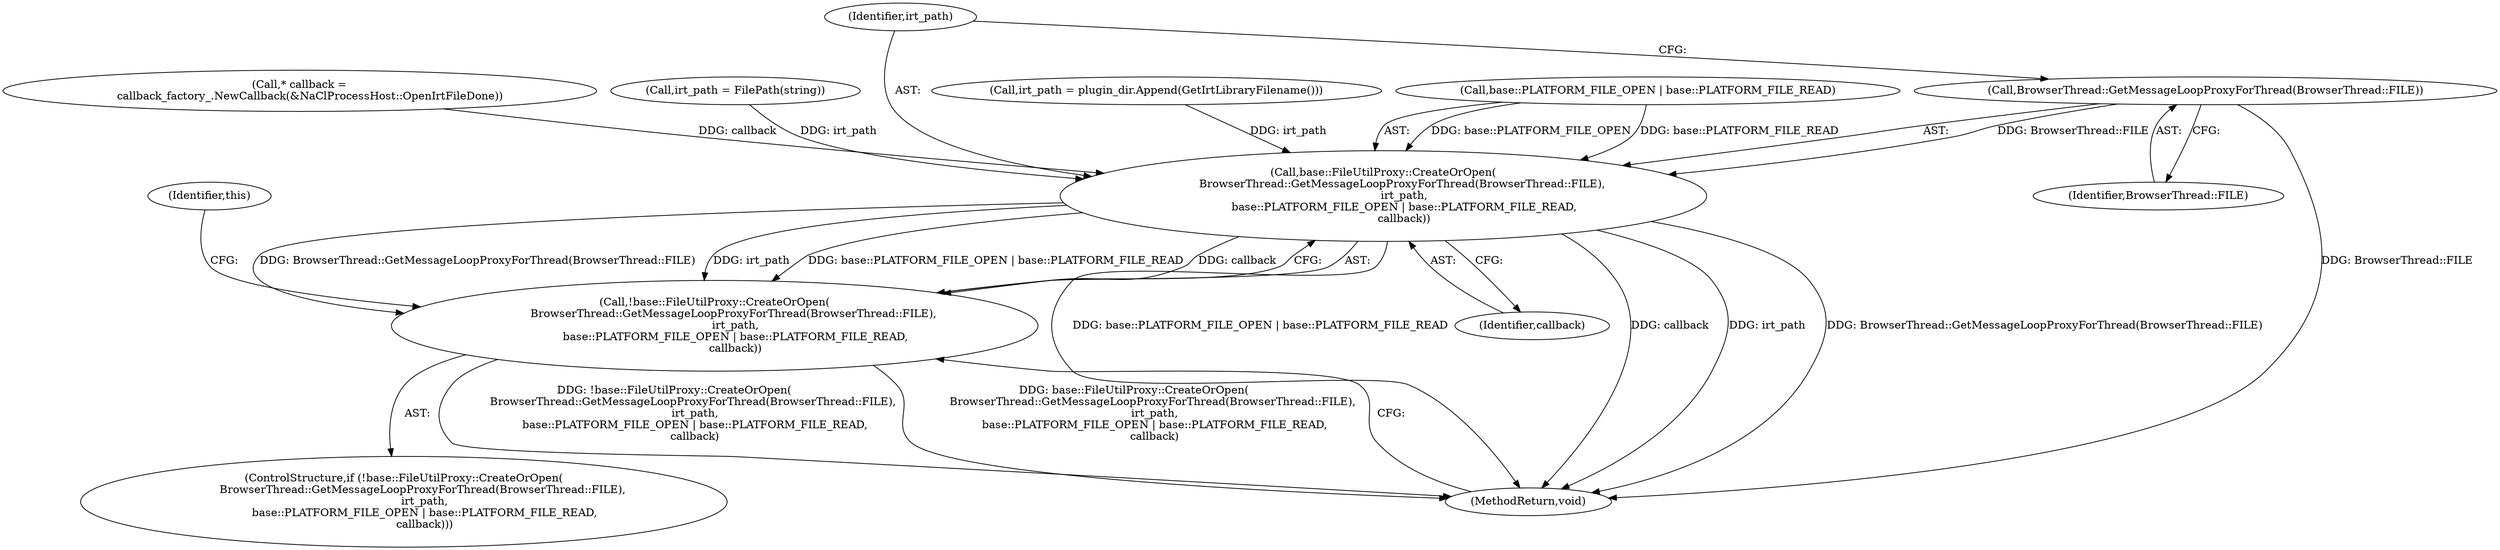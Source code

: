 digraph "0_Chrome_4c19b042ea31bd393d2265656f94339d1c3d82ff_1@API" {
"1000148" [label="(Call,BrowserThread::GetMessageLoopProxyForThread(BrowserThread::FILE))"];
"1000147" [label="(Call,base::FileUtilProxy::CreateOrOpen(\n           BrowserThread::GetMessageLoopProxyForThread(BrowserThread::FILE),\n            irt_path,\n            base::PLATFORM_FILE_OPEN | base::PLATFORM_FILE_READ,\n            callback))"];
"1000146" [label="(Call,!base::FileUtilProxy::CreateOrOpen(\n           BrowserThread::GetMessageLoopProxyForThread(BrowserThread::FILE),\n            irt_path,\n            base::PLATFORM_FILE_OPEN | base::PLATFORM_FILE_READ,\n            callback))"];
"1000146" [label="(Call,!base::FileUtilProxy::CreateOrOpen(\n           BrowserThread::GetMessageLoopProxyForThread(BrowserThread::FILE),\n            irt_path,\n            base::PLATFORM_FILE_OPEN | base::PLATFORM_FILE_READ,\n            callback))"];
"1000154" [label="(Identifier,callback)"];
"1000157" [label="(Identifier,this)"];
"1000114" [label="(Call,irt_path = FilePath(string))"];
"1000140" [label="(Call,* callback =\n      callback_factory_.NewCallback(&NaClProcessHost::OpenIrtFileDone))"];
"1000145" [label="(ControlStructure,if (!base::FileUtilProxy::CreateOrOpen(\n           BrowserThread::GetMessageLoopProxyForThread(BrowserThread::FILE),\n            irt_path,\n            base::PLATFORM_FILE_OPEN | base::PLATFORM_FILE_READ,\n            callback)))"];
"1000150" [label="(Identifier,irt_path)"];
"1000135" [label="(Call,irt_path = plugin_dir.Append(GetIrtLibraryFilename()))"];
"1000158" [label="(MethodReturn,void)"];
"1000151" [label="(Call,base::PLATFORM_FILE_OPEN | base::PLATFORM_FILE_READ)"];
"1000149" [label="(Identifier,BrowserThread::FILE)"];
"1000148" [label="(Call,BrowserThread::GetMessageLoopProxyForThread(BrowserThread::FILE))"];
"1000147" [label="(Call,base::FileUtilProxy::CreateOrOpen(\n           BrowserThread::GetMessageLoopProxyForThread(BrowserThread::FILE),\n            irt_path,\n            base::PLATFORM_FILE_OPEN | base::PLATFORM_FILE_READ,\n            callback))"];
"1000148" -> "1000147"  [label="AST: "];
"1000148" -> "1000149"  [label="CFG: "];
"1000149" -> "1000148"  [label="AST: "];
"1000150" -> "1000148"  [label="CFG: "];
"1000148" -> "1000158"  [label="DDG: BrowserThread::FILE"];
"1000148" -> "1000147"  [label="DDG: BrowserThread::FILE"];
"1000147" -> "1000146"  [label="AST: "];
"1000147" -> "1000154"  [label="CFG: "];
"1000150" -> "1000147"  [label="AST: "];
"1000151" -> "1000147"  [label="AST: "];
"1000154" -> "1000147"  [label="AST: "];
"1000146" -> "1000147"  [label="CFG: "];
"1000147" -> "1000158"  [label="DDG: base::PLATFORM_FILE_OPEN | base::PLATFORM_FILE_READ"];
"1000147" -> "1000158"  [label="DDG: callback"];
"1000147" -> "1000158"  [label="DDG: irt_path"];
"1000147" -> "1000158"  [label="DDG: BrowserThread::GetMessageLoopProxyForThread(BrowserThread::FILE)"];
"1000147" -> "1000146"  [label="DDG: BrowserThread::GetMessageLoopProxyForThread(BrowserThread::FILE)"];
"1000147" -> "1000146"  [label="DDG: irt_path"];
"1000147" -> "1000146"  [label="DDG: base::PLATFORM_FILE_OPEN | base::PLATFORM_FILE_READ"];
"1000147" -> "1000146"  [label="DDG: callback"];
"1000114" -> "1000147"  [label="DDG: irt_path"];
"1000135" -> "1000147"  [label="DDG: irt_path"];
"1000151" -> "1000147"  [label="DDG: base::PLATFORM_FILE_OPEN"];
"1000151" -> "1000147"  [label="DDG: base::PLATFORM_FILE_READ"];
"1000140" -> "1000147"  [label="DDG: callback"];
"1000146" -> "1000145"  [label="AST: "];
"1000157" -> "1000146"  [label="CFG: "];
"1000158" -> "1000146"  [label="CFG: "];
"1000146" -> "1000158"  [label="DDG: !base::FileUtilProxy::CreateOrOpen(\n           BrowserThread::GetMessageLoopProxyForThread(BrowserThread::FILE),\n            irt_path,\n            base::PLATFORM_FILE_OPEN | base::PLATFORM_FILE_READ,\n            callback)"];
"1000146" -> "1000158"  [label="DDG: base::FileUtilProxy::CreateOrOpen(\n           BrowserThread::GetMessageLoopProxyForThread(BrowserThread::FILE),\n            irt_path,\n            base::PLATFORM_FILE_OPEN | base::PLATFORM_FILE_READ,\n            callback)"];
}
